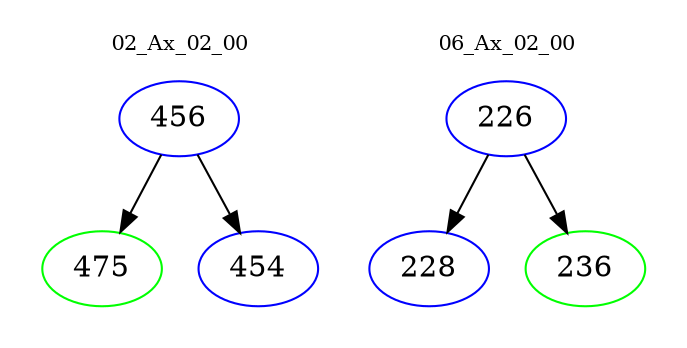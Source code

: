 digraph{
subgraph cluster_0 {
color = white
label = "02_Ax_02_00";
fontsize=10;
T0_456 [label="456", color="blue"]
T0_456 -> T0_475 [color="black"]
T0_475 [label="475", color="green"]
T0_456 -> T0_454 [color="black"]
T0_454 [label="454", color="blue"]
}
subgraph cluster_1 {
color = white
label = "06_Ax_02_00";
fontsize=10;
T1_226 [label="226", color="blue"]
T1_226 -> T1_228 [color="black"]
T1_228 [label="228", color="blue"]
T1_226 -> T1_236 [color="black"]
T1_236 [label="236", color="green"]
}
}
